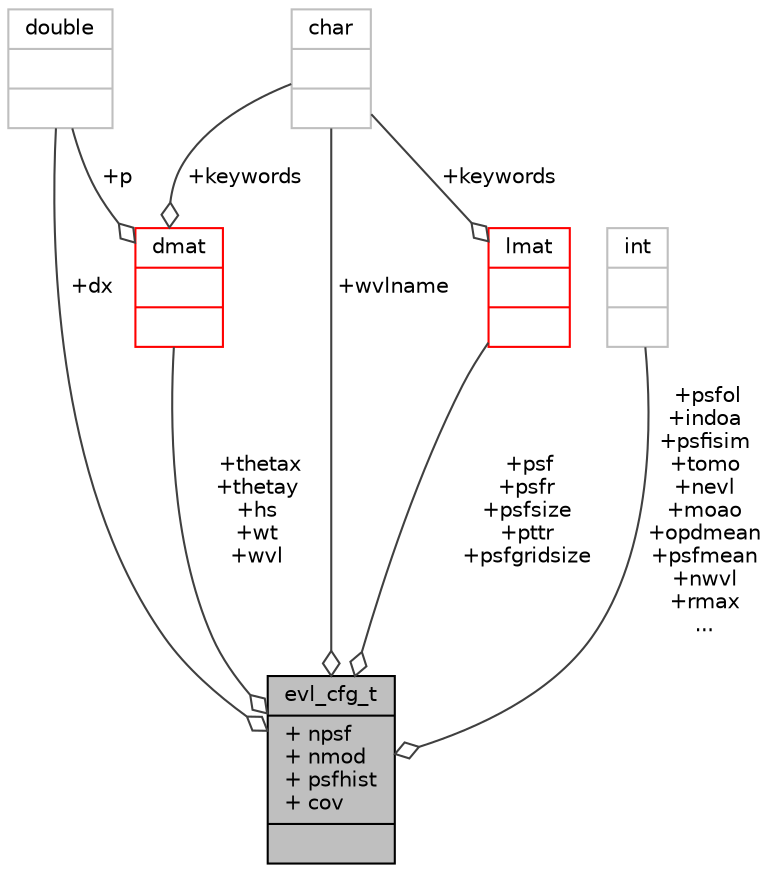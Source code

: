 digraph "evl_cfg_t"
{
 // INTERACTIVE_SVG=YES
  bgcolor="transparent";
  edge [fontname="Helvetica",fontsize="10",labelfontname="Helvetica",labelfontsize="10"];
  node [fontname="Helvetica",fontsize="10",shape=record];
  Node117 [label="{evl_cfg_t\n|+ npsf\l+ nmod\l+ psfhist\l+ cov\l|}",height=0.2,width=0.4,color="black", fillcolor="grey75", style="filled", fontcolor="black"];
  Node118 -> Node117 [color="grey25",fontsize="10",style="solid",label=" +dx" ,arrowhead="odiamond",fontname="Helvetica"];
  Node118 [label="{double\n||}",height=0.2,width=0.4,color="grey75"];
  Node119 -> Node117 [color="grey25",fontsize="10",style="solid",label=" +psf\n+psfr\n+psfsize\n+pttr\n+psfgridsize" ,arrowhead="odiamond",fontname="Helvetica"];
  Node119 [label="{lmat\n||}",height=0.2,width=0.4,color="red",URL="$type_8h.html#structlmat"];
  Node121 -> Node119 [color="grey25",fontsize="10",style="solid",label=" +keywords" ,arrowhead="odiamond",fontname="Helvetica"];
  Node121 [label="{char\n||}",height=0.2,width=0.4,color="grey75"];
  Node121 -> Node117 [color="grey25",fontsize="10",style="solid",label=" +wvlname" ,arrowhead="odiamond",fontname="Helvetica"];
  Node122 -> Node117 [color="grey25",fontsize="10",style="solid",label=" +psfol\n+indoa\n+psfisim\n+tomo\n+nevl\n+moao\n+opdmean\n+psfmean\n+nwvl\n+rmax\n..." ,arrowhead="odiamond",fontname="Helvetica"];
  Node122 [label="{int\n||}",height=0.2,width=0.4,color="grey75"];
  Node131 -> Node117 [color="grey25",fontsize="10",style="solid",label=" +thetax\n+thetay\n+hs\n+wt\n+wvl" ,arrowhead="odiamond",fontname="Helvetica"];
  Node131 [label="{dmat\n||}",height=0.2,width=0.4,color="red",URL="$type_8h.html#structdmat"];
  Node118 -> Node131 [color="grey25",fontsize="10",style="solid",label=" +p" ,arrowhead="odiamond",fontname="Helvetica"];
  Node121 -> Node131 [color="grey25",fontsize="10",style="solid",label=" +keywords" ,arrowhead="odiamond",fontname="Helvetica"];
}

